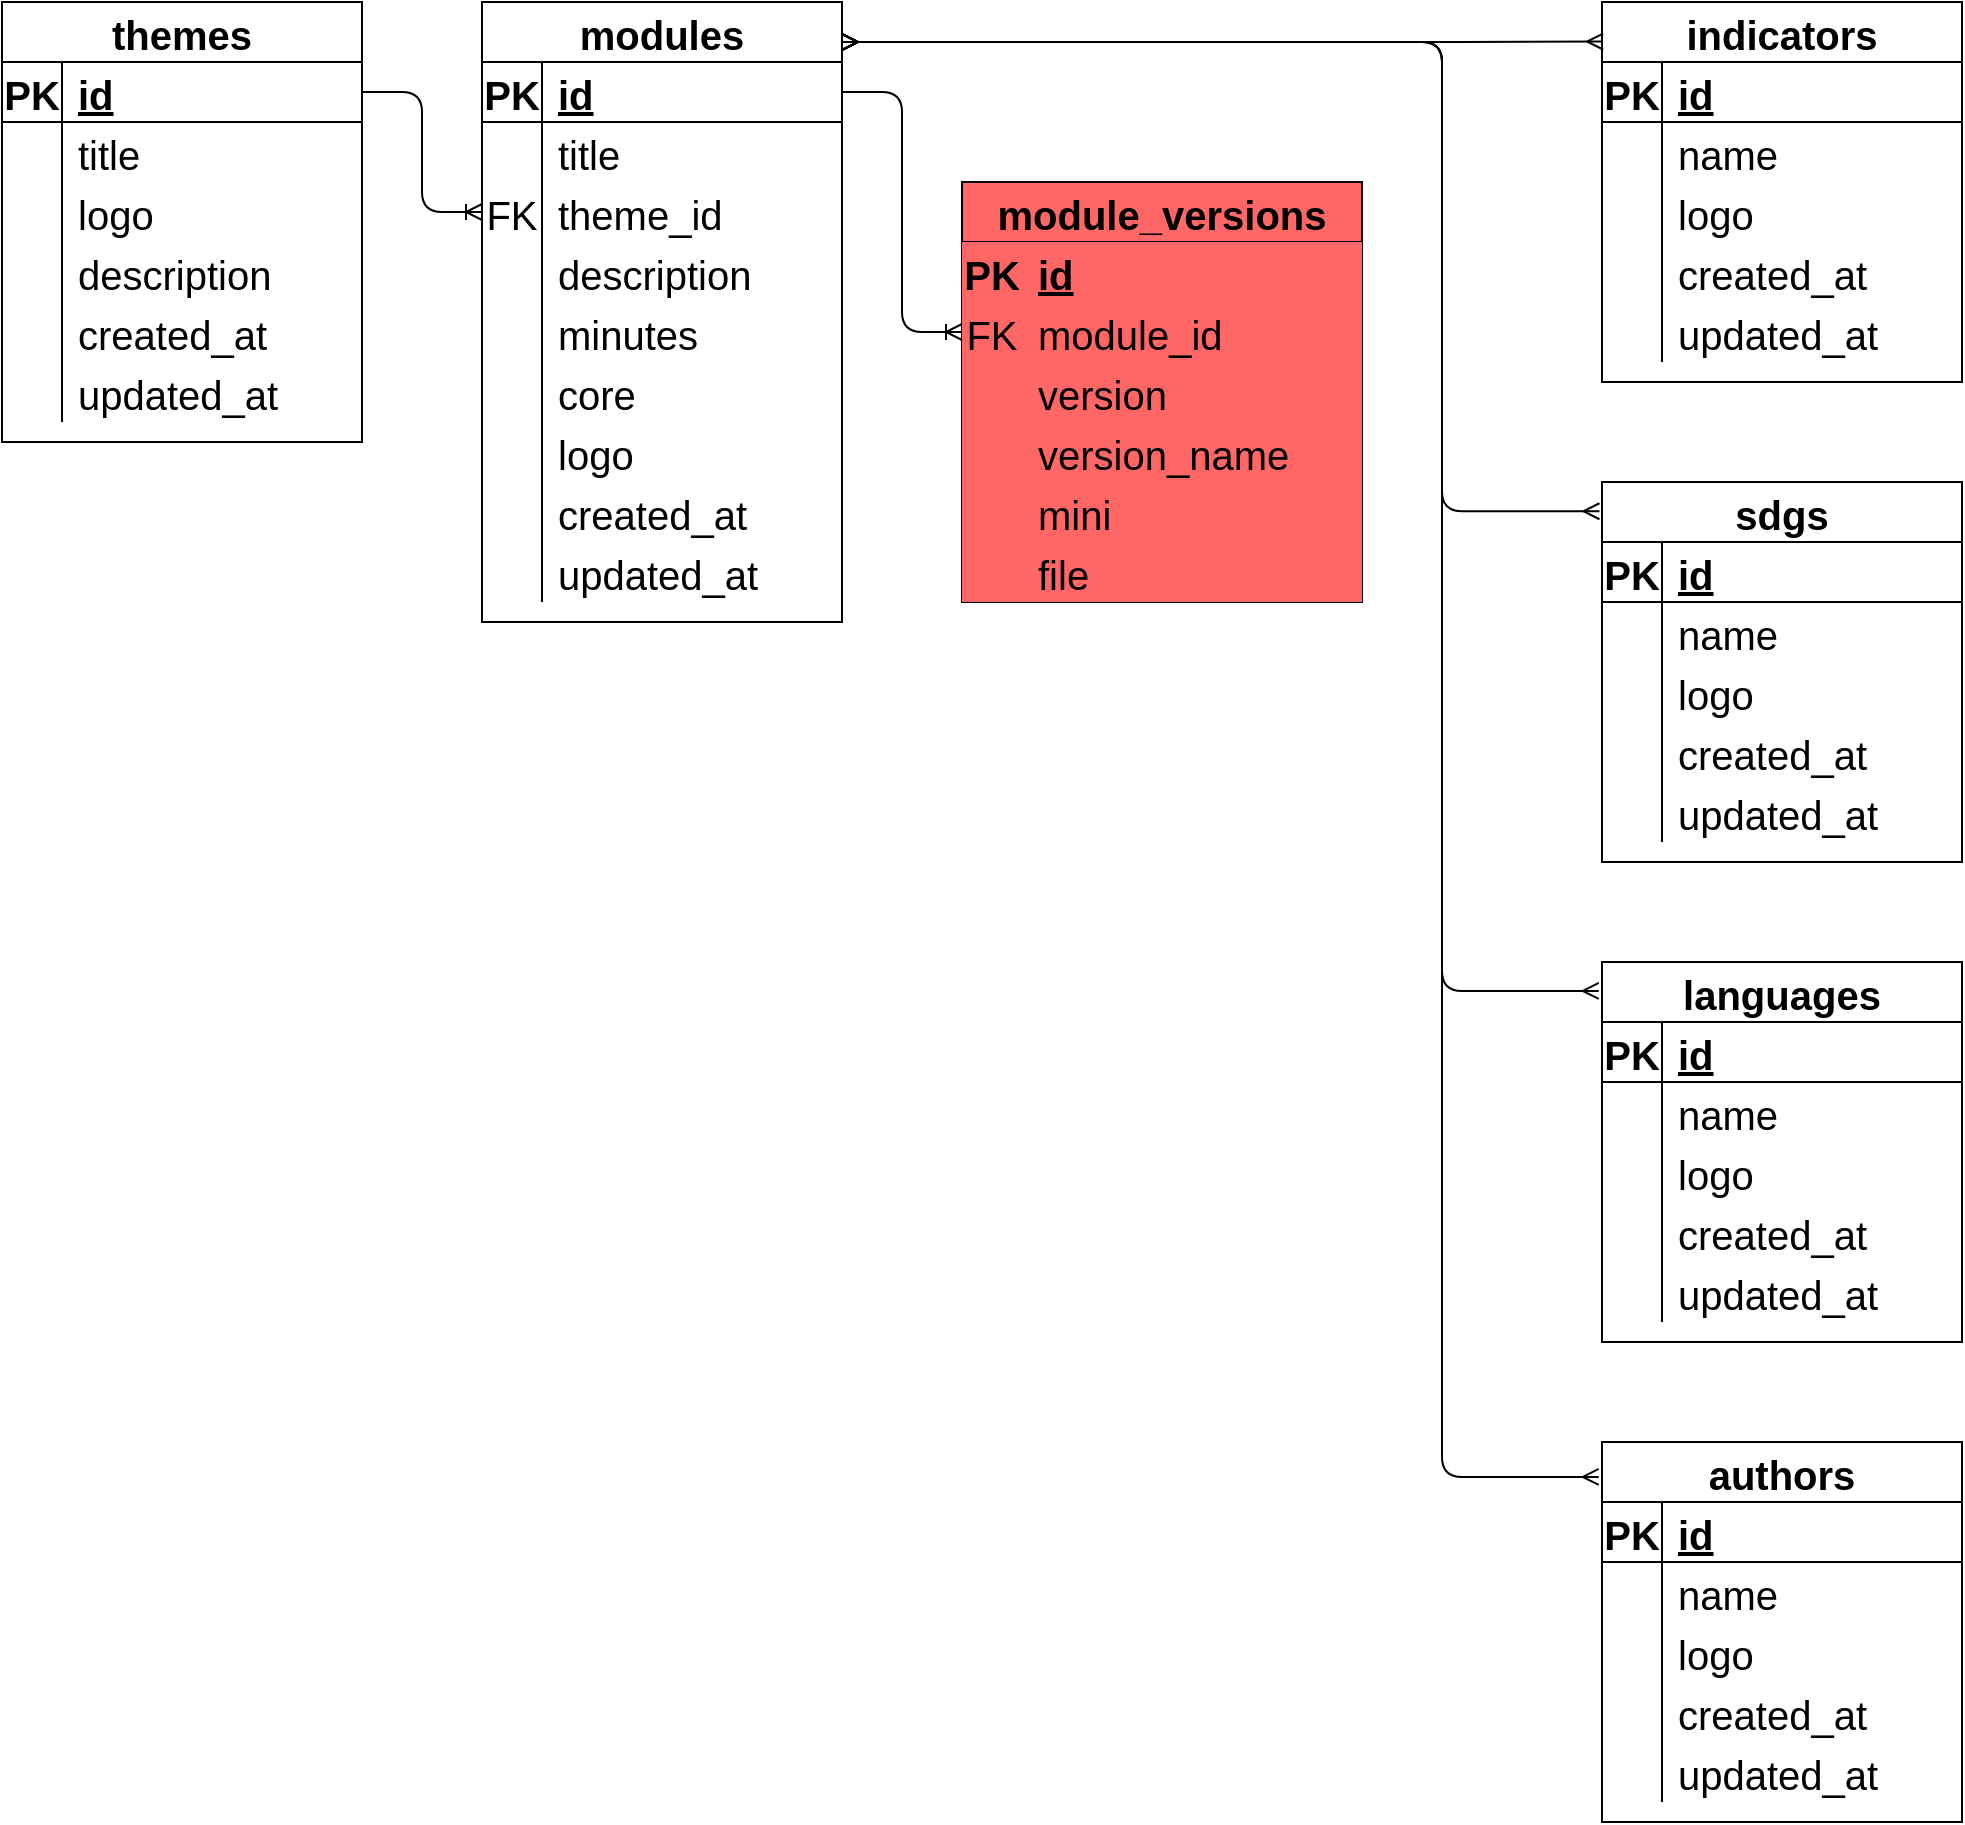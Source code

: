 <mxfile version="14.9.6" type="device"><diagram id="R2lEEEUBdFMjLlhIrx00" name="Page-1"><mxGraphModel dx="1278" dy="948" grid="1" gridSize="10" guides="1" tooltips="1" connect="1" arrows="1" fold="1" page="1" pageScale="1" pageWidth="850" pageHeight="1100" math="0" shadow="0" extFonts="Permanent Marker^https://fonts.googleapis.com/css?family=Permanent+Marker"><root><mxCell id="0"/><mxCell id="1" parent="0"/><mxCell id="UrVXUvHQiuEAHjM6H5b1-1" value="themes" style="shape=table;startSize=30;container=1;collapsible=1;childLayout=tableLayout;fixedRows=1;rowLines=0;fontStyle=1;align=center;resizeLast=1;fontSize=20;" parent="1" vertex="1"><mxGeometry x="40" y="120" width="180" height="220" as="geometry"/></mxCell><mxCell id="UrVXUvHQiuEAHjM6H5b1-2" value="" style="shape=partialRectangle;collapsible=0;dropTarget=0;pointerEvents=0;fillColor=none;top=0;left=0;bottom=1;right=0;points=[[0,0.5],[1,0.5]];portConstraint=eastwest;fontSize=20;" parent="UrVXUvHQiuEAHjM6H5b1-1" vertex="1"><mxGeometry y="30" width="180" height="30" as="geometry"/></mxCell><mxCell id="UrVXUvHQiuEAHjM6H5b1-3" value="PK" style="shape=partialRectangle;connectable=0;fillColor=none;top=0;left=0;bottom=0;right=0;fontStyle=1;overflow=hidden;fontSize=20;" parent="UrVXUvHQiuEAHjM6H5b1-2" vertex="1"><mxGeometry width="30" height="30" as="geometry"/></mxCell><mxCell id="UrVXUvHQiuEAHjM6H5b1-4" value="id" style="shape=partialRectangle;connectable=0;fillColor=none;top=0;left=0;bottom=0;right=0;align=left;spacingLeft=6;fontStyle=5;overflow=hidden;fontSize=20;" parent="UrVXUvHQiuEAHjM6H5b1-2" vertex="1"><mxGeometry x="30" width="150" height="30" as="geometry"/></mxCell><mxCell id="UrVXUvHQiuEAHjM6H5b1-5" value="" style="shape=partialRectangle;collapsible=0;dropTarget=0;pointerEvents=0;fillColor=none;top=0;left=0;bottom=0;right=0;points=[[0,0.5],[1,0.5]];portConstraint=eastwest;fontSize=20;" parent="UrVXUvHQiuEAHjM6H5b1-1" vertex="1"><mxGeometry y="60" width="180" height="30" as="geometry"/></mxCell><mxCell id="UrVXUvHQiuEAHjM6H5b1-6" value="" style="shape=partialRectangle;connectable=0;fillColor=none;top=0;left=0;bottom=0;right=0;editable=1;overflow=hidden;fontSize=20;" parent="UrVXUvHQiuEAHjM6H5b1-5" vertex="1"><mxGeometry width="30" height="30" as="geometry"/></mxCell><mxCell id="UrVXUvHQiuEAHjM6H5b1-7" value="title" style="shape=partialRectangle;connectable=0;fillColor=none;top=0;left=0;bottom=0;right=0;align=left;spacingLeft=6;overflow=hidden;fontSize=20;" parent="UrVXUvHQiuEAHjM6H5b1-5" vertex="1"><mxGeometry x="30" width="150" height="30" as="geometry"/></mxCell><mxCell id="UrVXUvHQiuEAHjM6H5b1-8" value="" style="shape=partialRectangle;collapsible=0;dropTarget=0;pointerEvents=0;fillColor=none;top=0;left=0;bottom=0;right=0;points=[[0,0.5],[1,0.5]];portConstraint=eastwest;fontSize=20;" parent="UrVXUvHQiuEAHjM6H5b1-1" vertex="1"><mxGeometry y="90" width="180" height="30" as="geometry"/></mxCell><mxCell id="UrVXUvHQiuEAHjM6H5b1-9" value="" style="shape=partialRectangle;connectable=0;fillColor=none;top=0;left=0;bottom=0;right=0;editable=1;overflow=hidden;fontSize=20;" parent="UrVXUvHQiuEAHjM6H5b1-8" vertex="1"><mxGeometry width="30" height="30" as="geometry"/></mxCell><mxCell id="UrVXUvHQiuEAHjM6H5b1-10" value="logo" style="shape=partialRectangle;connectable=0;fillColor=none;top=0;left=0;bottom=0;right=0;align=left;spacingLeft=6;overflow=hidden;fontSize=20;" parent="UrVXUvHQiuEAHjM6H5b1-8" vertex="1"><mxGeometry x="30" width="150" height="30" as="geometry"/></mxCell><mxCell id="UrVXUvHQiuEAHjM6H5b1-11" value="" style="shape=partialRectangle;collapsible=0;dropTarget=0;pointerEvents=0;fillColor=none;top=0;left=0;bottom=0;right=0;points=[[0,0.5],[1,0.5]];portConstraint=eastwest;fontSize=20;" parent="UrVXUvHQiuEAHjM6H5b1-1" vertex="1"><mxGeometry y="120" width="180" height="30" as="geometry"/></mxCell><mxCell id="UrVXUvHQiuEAHjM6H5b1-12" value="" style="shape=partialRectangle;connectable=0;fillColor=none;top=0;left=0;bottom=0;right=0;editable=1;overflow=hidden;fontSize=20;" parent="UrVXUvHQiuEAHjM6H5b1-11" vertex="1"><mxGeometry width="30" height="30" as="geometry"/></mxCell><mxCell id="UrVXUvHQiuEAHjM6H5b1-13" value="description" style="shape=partialRectangle;connectable=0;fillColor=none;top=0;left=0;bottom=0;right=0;align=left;spacingLeft=6;overflow=hidden;fontSize=20;" parent="UrVXUvHQiuEAHjM6H5b1-11" vertex="1"><mxGeometry x="30" width="150" height="30" as="geometry"/></mxCell><mxCell id="UrVXUvHQiuEAHjM6H5b1-17" value="" style="shape=partialRectangle;collapsible=0;dropTarget=0;pointerEvents=0;fillColor=none;top=0;left=0;bottom=0;right=0;points=[[0,0.5],[1,0.5]];portConstraint=eastwest;fontSize=20;" parent="UrVXUvHQiuEAHjM6H5b1-1" vertex="1"><mxGeometry y="150" width="180" height="30" as="geometry"/></mxCell><mxCell id="UrVXUvHQiuEAHjM6H5b1-18" value="" style="shape=partialRectangle;connectable=0;fillColor=none;top=0;left=0;bottom=0;right=0;editable=1;overflow=hidden;fontSize=20;" parent="UrVXUvHQiuEAHjM6H5b1-17" vertex="1"><mxGeometry width="30" height="30" as="geometry"/></mxCell><mxCell id="UrVXUvHQiuEAHjM6H5b1-19" value="created_at" style="shape=partialRectangle;connectable=0;fillColor=none;top=0;left=0;bottom=0;right=0;align=left;spacingLeft=6;overflow=hidden;fontSize=20;" parent="UrVXUvHQiuEAHjM6H5b1-17" vertex="1"><mxGeometry x="30" width="150" height="30" as="geometry"/></mxCell><mxCell id="UrVXUvHQiuEAHjM6H5b1-20" value="" style="shape=partialRectangle;collapsible=0;dropTarget=0;pointerEvents=0;fillColor=none;top=0;left=0;bottom=0;right=0;points=[[0,0.5],[1,0.5]];portConstraint=eastwest;fontSize=20;" parent="UrVXUvHQiuEAHjM6H5b1-1" vertex="1"><mxGeometry y="180" width="180" height="30" as="geometry"/></mxCell><mxCell id="UrVXUvHQiuEAHjM6H5b1-21" value="" style="shape=partialRectangle;connectable=0;fillColor=none;top=0;left=0;bottom=0;right=0;editable=1;overflow=hidden;fontSize=20;" parent="UrVXUvHQiuEAHjM6H5b1-20" vertex="1"><mxGeometry width="30" height="30" as="geometry"/></mxCell><mxCell id="UrVXUvHQiuEAHjM6H5b1-22" value="updated_at" style="shape=partialRectangle;connectable=0;fillColor=none;top=0;left=0;bottom=0;right=0;align=left;spacingLeft=6;overflow=hidden;fontSize=20;" parent="UrVXUvHQiuEAHjM6H5b1-20" vertex="1"><mxGeometry x="30" width="150" height="30" as="geometry"/></mxCell><mxCell id="UrVXUvHQiuEAHjM6H5b1-24" value="modules" style="shape=table;startSize=30;container=1;collapsible=1;childLayout=tableLayout;fixedRows=1;rowLines=0;fontStyle=1;align=center;resizeLast=1;fontSize=20;" parent="1" vertex="1"><mxGeometry x="280" y="120" width="180" height="310" as="geometry"/></mxCell><mxCell id="UrVXUvHQiuEAHjM6H5b1-25" value="" style="shape=partialRectangle;collapsible=0;dropTarget=0;pointerEvents=0;fillColor=none;top=0;left=0;bottom=1;right=0;points=[[0,0.5],[1,0.5]];portConstraint=eastwest;fontSize=20;" parent="UrVXUvHQiuEAHjM6H5b1-24" vertex="1"><mxGeometry y="30" width="180" height="30" as="geometry"/></mxCell><mxCell id="UrVXUvHQiuEAHjM6H5b1-26" value="PK" style="shape=partialRectangle;connectable=0;fillColor=none;top=0;left=0;bottom=0;right=0;fontStyle=1;overflow=hidden;fontSize=20;" parent="UrVXUvHQiuEAHjM6H5b1-25" vertex="1"><mxGeometry width="30" height="30" as="geometry"/></mxCell><mxCell id="UrVXUvHQiuEAHjM6H5b1-27" value="id" style="shape=partialRectangle;connectable=0;fillColor=none;top=0;left=0;bottom=0;right=0;align=left;spacingLeft=6;fontStyle=5;overflow=hidden;fontSize=20;" parent="UrVXUvHQiuEAHjM6H5b1-25" vertex="1"><mxGeometry x="30" width="150" height="30" as="geometry"/></mxCell><mxCell id="UrVXUvHQiuEAHjM6H5b1-28" value="" style="shape=partialRectangle;collapsible=0;dropTarget=0;pointerEvents=0;fillColor=none;top=0;left=0;bottom=0;right=0;points=[[0,0.5],[1,0.5]];portConstraint=eastwest;fontSize=20;" parent="UrVXUvHQiuEAHjM6H5b1-24" vertex="1"><mxGeometry y="60" width="180" height="30" as="geometry"/></mxCell><mxCell id="UrVXUvHQiuEAHjM6H5b1-29" value="" style="shape=partialRectangle;connectable=0;fillColor=none;top=0;left=0;bottom=0;right=0;editable=1;overflow=hidden;fontSize=20;" parent="UrVXUvHQiuEAHjM6H5b1-28" vertex="1"><mxGeometry width="30" height="30" as="geometry"/></mxCell><mxCell id="UrVXUvHQiuEAHjM6H5b1-30" value="title" style="shape=partialRectangle;connectable=0;fillColor=none;top=0;left=0;bottom=0;right=0;align=left;spacingLeft=6;overflow=hidden;fontSize=20;" parent="UrVXUvHQiuEAHjM6H5b1-28" vertex="1"><mxGeometry x="30" width="150" height="30" as="geometry"/></mxCell><mxCell id="UrVXUvHQiuEAHjM6H5b1-34" value="" style="shape=partialRectangle;collapsible=0;dropTarget=0;pointerEvents=0;fillColor=none;top=0;left=0;bottom=0;right=0;points=[[0,0.5],[1,0.5]];portConstraint=eastwest;fontSize=20;" parent="UrVXUvHQiuEAHjM6H5b1-24" vertex="1"><mxGeometry y="90" width="180" height="30" as="geometry"/></mxCell><mxCell id="UrVXUvHQiuEAHjM6H5b1-35" value="FK" style="shape=partialRectangle;connectable=0;fillColor=none;top=0;left=0;bottom=0;right=0;editable=1;overflow=hidden;fontSize=20;" parent="UrVXUvHQiuEAHjM6H5b1-34" vertex="1"><mxGeometry width="30" height="30" as="geometry"/></mxCell><mxCell id="UrVXUvHQiuEAHjM6H5b1-36" value="theme_id" style="shape=partialRectangle;connectable=0;fillColor=none;top=0;left=0;bottom=0;right=0;align=left;spacingLeft=6;overflow=hidden;fontSize=20;" parent="UrVXUvHQiuEAHjM6H5b1-34" vertex="1"><mxGeometry x="30" width="150" height="30" as="geometry"/></mxCell><mxCell id="UrVXUvHQiuEAHjM6H5b1-37" value="" style="shape=partialRectangle;collapsible=0;dropTarget=0;pointerEvents=0;fillColor=none;top=0;left=0;bottom=0;right=0;points=[[0,0.5],[1,0.5]];portConstraint=eastwest;fontSize=20;" parent="UrVXUvHQiuEAHjM6H5b1-24" vertex="1"><mxGeometry y="120" width="180" height="30" as="geometry"/></mxCell><mxCell id="UrVXUvHQiuEAHjM6H5b1-38" value="" style="shape=partialRectangle;connectable=0;fillColor=none;top=0;left=0;bottom=0;right=0;editable=1;overflow=hidden;fontSize=20;" parent="UrVXUvHQiuEAHjM6H5b1-37" vertex="1"><mxGeometry width="30" height="30" as="geometry"/></mxCell><mxCell id="UrVXUvHQiuEAHjM6H5b1-39" value="description" style="shape=partialRectangle;connectable=0;fillColor=none;top=0;left=0;bottom=0;right=0;align=left;spacingLeft=6;overflow=hidden;fontSize=20;" parent="UrVXUvHQiuEAHjM6H5b1-37" vertex="1"><mxGeometry x="30" width="150" height="30" as="geometry"/></mxCell><mxCell id="UrVXUvHQiuEAHjM6H5b1-40" value="" style="shape=partialRectangle;collapsible=0;dropTarget=0;pointerEvents=0;fillColor=none;top=0;left=0;bottom=0;right=0;points=[[0,0.5],[1,0.5]];portConstraint=eastwest;fontSize=20;" parent="UrVXUvHQiuEAHjM6H5b1-24" vertex="1"><mxGeometry y="150" width="180" height="30" as="geometry"/></mxCell><mxCell id="UrVXUvHQiuEAHjM6H5b1-41" value="" style="shape=partialRectangle;connectable=0;fillColor=none;top=0;left=0;bottom=0;right=0;editable=1;overflow=hidden;fontSize=20;" parent="UrVXUvHQiuEAHjM6H5b1-40" vertex="1"><mxGeometry width="30" height="30" as="geometry"/></mxCell><mxCell id="UrVXUvHQiuEAHjM6H5b1-42" value="minutes" style="shape=partialRectangle;connectable=0;fillColor=none;top=0;left=0;bottom=0;right=0;align=left;spacingLeft=6;overflow=hidden;fontSize=20;" parent="UrVXUvHQiuEAHjM6H5b1-40" vertex="1"><mxGeometry x="30" width="150" height="30" as="geometry"/></mxCell><mxCell id="UrVXUvHQiuEAHjM6H5b1-43" value="" style="shape=partialRectangle;collapsible=0;dropTarget=0;pointerEvents=0;fillColor=none;top=0;left=0;bottom=0;right=0;points=[[0,0.5],[1,0.5]];portConstraint=eastwest;fontSize=20;" parent="UrVXUvHQiuEAHjM6H5b1-24" vertex="1"><mxGeometry y="180" width="180" height="30" as="geometry"/></mxCell><mxCell id="UrVXUvHQiuEAHjM6H5b1-44" value="" style="shape=partialRectangle;connectable=0;fillColor=none;top=0;left=0;bottom=0;right=0;editable=1;overflow=hidden;fontSize=20;" parent="UrVXUvHQiuEAHjM6H5b1-43" vertex="1"><mxGeometry width="30" height="30" as="geometry"/></mxCell><mxCell id="UrVXUvHQiuEAHjM6H5b1-45" value="core" style="shape=partialRectangle;connectable=0;fillColor=none;top=0;left=0;bottom=0;right=0;align=left;spacingLeft=6;overflow=hidden;fontSize=20;" parent="UrVXUvHQiuEAHjM6H5b1-43" vertex="1"><mxGeometry x="30" width="150" height="30" as="geometry"/></mxCell><mxCell id="UrVXUvHQiuEAHjM6H5b1-46" value="" style="shape=partialRectangle;collapsible=0;dropTarget=0;pointerEvents=0;fillColor=none;top=0;left=0;bottom=0;right=0;points=[[0,0.5],[1,0.5]];portConstraint=eastwest;fontSize=20;" parent="UrVXUvHQiuEAHjM6H5b1-24" vertex="1"><mxGeometry y="210" width="180" height="30" as="geometry"/></mxCell><mxCell id="UrVXUvHQiuEAHjM6H5b1-47" value="" style="shape=partialRectangle;connectable=0;fillColor=none;top=0;left=0;bottom=0;right=0;editable=1;overflow=hidden;fontSize=20;" parent="UrVXUvHQiuEAHjM6H5b1-46" vertex="1"><mxGeometry width="30" height="30" as="geometry"/></mxCell><mxCell id="UrVXUvHQiuEAHjM6H5b1-48" value="logo" style="shape=partialRectangle;connectable=0;fillColor=none;top=0;left=0;bottom=0;right=0;align=left;spacingLeft=6;overflow=hidden;fontSize=20;" parent="UrVXUvHQiuEAHjM6H5b1-46" vertex="1"><mxGeometry x="30" width="150" height="30" as="geometry"/></mxCell><mxCell id="UrVXUvHQiuEAHjM6H5b1-49" value="" style="shape=partialRectangle;collapsible=0;dropTarget=0;pointerEvents=0;fillColor=none;top=0;left=0;bottom=0;right=0;points=[[0,0.5],[1,0.5]];portConstraint=eastwest;fontSize=20;" parent="UrVXUvHQiuEAHjM6H5b1-24" vertex="1"><mxGeometry y="240" width="180" height="30" as="geometry"/></mxCell><mxCell id="UrVXUvHQiuEAHjM6H5b1-50" value="" style="shape=partialRectangle;connectable=0;fillColor=none;top=0;left=0;bottom=0;right=0;editable=1;overflow=hidden;fontSize=20;" parent="UrVXUvHQiuEAHjM6H5b1-49" vertex="1"><mxGeometry width="30" height="30" as="geometry"/></mxCell><mxCell id="UrVXUvHQiuEAHjM6H5b1-51" value="created_at" style="shape=partialRectangle;connectable=0;fillColor=none;top=0;left=0;bottom=0;right=0;align=left;spacingLeft=6;overflow=hidden;fontSize=20;" parent="UrVXUvHQiuEAHjM6H5b1-49" vertex="1"><mxGeometry x="30" width="150" height="30" as="geometry"/></mxCell><mxCell id="UrVXUvHQiuEAHjM6H5b1-52" value="" style="shape=partialRectangle;collapsible=0;dropTarget=0;pointerEvents=0;fillColor=none;top=0;left=0;bottom=0;right=0;points=[[0,0.5],[1,0.5]];portConstraint=eastwest;fontSize=20;" parent="UrVXUvHQiuEAHjM6H5b1-24" vertex="1"><mxGeometry y="270" width="180" height="30" as="geometry"/></mxCell><mxCell id="UrVXUvHQiuEAHjM6H5b1-53" value="" style="shape=partialRectangle;connectable=0;fillColor=none;top=0;left=0;bottom=0;right=0;editable=1;overflow=hidden;fontSize=20;" parent="UrVXUvHQiuEAHjM6H5b1-52" vertex="1"><mxGeometry width="30" height="30" as="geometry"/></mxCell><mxCell id="UrVXUvHQiuEAHjM6H5b1-54" value="updated_at" style="shape=partialRectangle;connectable=0;fillColor=none;top=0;left=0;bottom=0;right=0;align=left;spacingLeft=6;overflow=hidden;fontSize=20;" parent="UrVXUvHQiuEAHjM6H5b1-52" vertex="1"><mxGeometry x="30" width="150" height="30" as="geometry"/></mxCell><mxCell id="UrVXUvHQiuEAHjM6H5b1-55" value="" style="edgeStyle=elbowEdgeStyle;fontSize=20;html=1;endArrow=ERoneToMany;exitX=1;exitY=0.5;exitDx=0;exitDy=0;entryX=0;entryY=0.5;entryDx=0;entryDy=0;" parent="1" source="UrVXUvHQiuEAHjM6H5b1-2" target="UrVXUvHQiuEAHjM6H5b1-34" edge="1"><mxGeometry width="100" height="100" relative="1" as="geometry"><mxPoint x="370" y="280" as="sourcePoint"/><mxPoint x="470" y="180" as="targetPoint"/></mxGeometry></mxCell><mxCell id="UrVXUvHQiuEAHjM6H5b1-56" value="module_versions" style="shape=table;startSize=30;container=1;collapsible=1;childLayout=tableLayout;fixedRows=1;rowLines=0;fontStyle=1;align=center;resizeLast=1;fontSize=20;fillColor=#FF6666;" parent="1" vertex="1"><mxGeometry x="520" y="210" width="200" height="210" as="geometry"/></mxCell><mxCell id="UrVXUvHQiuEAHjM6H5b1-57" value="" style="shape=partialRectangle;collapsible=0;dropTarget=0;pointerEvents=0;top=0;left=0;bottom=1;right=0;points=[[0,0.5],[1,0.5]];portConstraint=eastwest;fontSize=20;fillColor=#FF6666;" parent="UrVXUvHQiuEAHjM6H5b1-56" vertex="1"><mxGeometry y="30" width="200" height="30" as="geometry"/></mxCell><mxCell id="UrVXUvHQiuEAHjM6H5b1-58" value="PK" style="shape=partialRectangle;connectable=0;top=0;left=0;bottom=0;right=0;fontStyle=1;overflow=hidden;fontSize=20;fillColor=#FF6666;" parent="UrVXUvHQiuEAHjM6H5b1-57" vertex="1"><mxGeometry width="30" height="30" as="geometry"/></mxCell><mxCell id="UrVXUvHQiuEAHjM6H5b1-59" value="id" style="shape=partialRectangle;connectable=0;top=0;left=0;bottom=0;right=0;align=left;spacingLeft=6;fontStyle=5;overflow=hidden;fontSize=20;fillColor=#FF6666;" parent="UrVXUvHQiuEAHjM6H5b1-57" vertex="1"><mxGeometry x="30" width="170" height="30" as="geometry"/></mxCell><mxCell id="UrVXUvHQiuEAHjM6H5b1-60" value="" style="shape=partialRectangle;collapsible=0;dropTarget=0;pointerEvents=0;top=0;left=0;bottom=0;right=0;points=[[0,0.5],[1,0.5]];portConstraint=eastwest;fontSize=20;fillColor=#FF6666;" parent="UrVXUvHQiuEAHjM6H5b1-56" vertex="1"><mxGeometry y="60" width="200" height="30" as="geometry"/></mxCell><mxCell id="UrVXUvHQiuEAHjM6H5b1-61" value="FK" style="shape=partialRectangle;connectable=0;top=0;left=0;bottom=0;right=0;editable=1;overflow=hidden;fontSize=20;fillColor=#FF6666;" parent="UrVXUvHQiuEAHjM6H5b1-60" vertex="1"><mxGeometry width="30" height="30" as="geometry"/></mxCell><mxCell id="UrVXUvHQiuEAHjM6H5b1-62" value="module_id" style="shape=partialRectangle;connectable=0;top=0;left=0;bottom=0;right=0;align=left;spacingLeft=6;overflow=hidden;fontSize=20;fillColor=#FF6666;" parent="UrVXUvHQiuEAHjM6H5b1-60" vertex="1"><mxGeometry x="30" width="170" height="30" as="geometry"/></mxCell><mxCell id="UrVXUvHQiuEAHjM6H5b1-63" value="" style="shape=partialRectangle;collapsible=0;dropTarget=0;pointerEvents=0;top=0;left=0;bottom=0;right=0;points=[[0,0.5],[1,0.5]];portConstraint=eastwest;fontSize=20;fillColor=#FF6666;" parent="UrVXUvHQiuEAHjM6H5b1-56" vertex="1"><mxGeometry y="90" width="200" height="30" as="geometry"/></mxCell><mxCell id="UrVXUvHQiuEAHjM6H5b1-64" value="" style="shape=partialRectangle;connectable=0;top=0;left=0;bottom=0;right=0;editable=1;overflow=hidden;fontSize=20;fillColor=#FF6666;" parent="UrVXUvHQiuEAHjM6H5b1-63" vertex="1"><mxGeometry width="30" height="30" as="geometry"/></mxCell><mxCell id="UrVXUvHQiuEAHjM6H5b1-65" value="version" style="shape=partialRectangle;connectable=0;top=0;left=0;bottom=0;right=0;align=left;spacingLeft=6;overflow=hidden;fontSize=20;fillColor=#FF6666;" parent="UrVXUvHQiuEAHjM6H5b1-63" vertex="1"><mxGeometry x="30" width="170" height="30" as="geometry"/></mxCell><mxCell id="UrVXUvHQiuEAHjM6H5b1-66" value="" style="shape=partialRectangle;collapsible=0;dropTarget=0;pointerEvents=0;top=0;left=0;bottom=0;right=0;points=[[0,0.5],[1,0.5]];portConstraint=eastwest;fontSize=20;fillColor=#FF6666;" parent="UrVXUvHQiuEAHjM6H5b1-56" vertex="1"><mxGeometry y="120" width="200" height="30" as="geometry"/></mxCell><mxCell id="UrVXUvHQiuEAHjM6H5b1-67" value="" style="shape=partialRectangle;connectable=0;top=0;left=0;bottom=0;right=0;editable=1;overflow=hidden;fontSize=20;fillColor=#FF6666;" parent="UrVXUvHQiuEAHjM6H5b1-66" vertex="1"><mxGeometry width="30" height="30" as="geometry"/></mxCell><mxCell id="UrVXUvHQiuEAHjM6H5b1-68" value="version_name" style="shape=partialRectangle;connectable=0;top=0;left=0;bottom=0;right=0;align=left;spacingLeft=6;overflow=hidden;fontSize=20;fillColor=#FF6666;" parent="UrVXUvHQiuEAHjM6H5b1-66" vertex="1"><mxGeometry x="30" width="170" height="30" as="geometry"/></mxCell><mxCell id="UrVXUvHQiuEAHjM6H5b1-69" value="" style="shape=partialRectangle;collapsible=0;dropTarget=0;pointerEvents=0;top=0;left=0;bottom=0;right=0;points=[[0,0.5],[1,0.5]];portConstraint=eastwest;fontSize=20;fillColor=#FF6666;" parent="UrVXUvHQiuEAHjM6H5b1-56" vertex="1"><mxGeometry y="150" width="200" height="30" as="geometry"/></mxCell><mxCell id="UrVXUvHQiuEAHjM6H5b1-70" value="" style="shape=partialRectangle;connectable=0;top=0;left=0;bottom=0;right=0;editable=1;overflow=hidden;fontSize=20;fillColor=#FF6666;" parent="UrVXUvHQiuEAHjM6H5b1-69" vertex="1"><mxGeometry width="30" height="30" as="geometry"/></mxCell><mxCell id="UrVXUvHQiuEAHjM6H5b1-71" value="mini" style="shape=partialRectangle;connectable=0;top=0;left=0;bottom=0;right=0;align=left;spacingLeft=6;overflow=hidden;fontSize=20;fillColor=#FF6666;" parent="UrVXUvHQiuEAHjM6H5b1-69" vertex="1"><mxGeometry x="30" width="170" height="30" as="geometry"/></mxCell><mxCell id="UrVXUvHQiuEAHjM6H5b1-72" value="" style="shape=partialRectangle;collapsible=0;dropTarget=0;pointerEvents=0;top=0;left=0;bottom=0;right=0;points=[[0,0.5],[1,0.5]];portConstraint=eastwest;fontSize=20;fillColor=#FF6666;" parent="UrVXUvHQiuEAHjM6H5b1-56" vertex="1"><mxGeometry y="180" width="200" height="30" as="geometry"/></mxCell><mxCell id="UrVXUvHQiuEAHjM6H5b1-73" value="" style="shape=partialRectangle;connectable=0;top=0;left=0;bottom=0;right=0;editable=1;overflow=hidden;fontSize=20;fillColor=#FF6666;" parent="UrVXUvHQiuEAHjM6H5b1-72" vertex="1"><mxGeometry width="30" height="30" as="geometry"/></mxCell><mxCell id="UrVXUvHQiuEAHjM6H5b1-74" value="file" style="shape=partialRectangle;connectable=0;top=0;left=0;bottom=0;right=0;align=left;spacingLeft=6;overflow=hidden;fontSize=20;fillColor=#FF6666;" parent="UrVXUvHQiuEAHjM6H5b1-72" vertex="1"><mxGeometry x="30" width="170" height="30" as="geometry"/></mxCell><mxCell id="UrVXUvHQiuEAHjM6H5b1-84" value="" style="edgeStyle=elbowEdgeStyle;fontSize=20;html=1;endArrow=ERoneToMany;exitX=1;exitY=0.5;exitDx=0;exitDy=0;entryX=0;entryY=0.5;entryDx=0;entryDy=0;" parent="1" source="UrVXUvHQiuEAHjM6H5b1-25" target="UrVXUvHQiuEAHjM6H5b1-60" edge="1"><mxGeometry width="100" height="100" relative="1" as="geometry"><mxPoint x="480" y="280" as="sourcePoint"/><mxPoint x="580" y="180" as="targetPoint"/></mxGeometry></mxCell><mxCell id="UrVXUvHQiuEAHjM6H5b1-85" value="indicators" style="shape=table;startSize=30;container=1;collapsible=1;childLayout=tableLayout;fixedRows=1;rowLines=0;fontStyle=1;align=center;resizeLast=1;fontSize=20;" parent="1" vertex="1"><mxGeometry x="840" y="120" width="180" height="190" as="geometry"/></mxCell><mxCell id="UrVXUvHQiuEAHjM6H5b1-86" value="" style="shape=partialRectangle;collapsible=0;dropTarget=0;pointerEvents=0;fillColor=none;top=0;left=0;bottom=1;right=0;points=[[0,0.5],[1,0.5]];portConstraint=eastwest;fontSize=20;" parent="UrVXUvHQiuEAHjM6H5b1-85" vertex="1"><mxGeometry y="30" width="180" height="30" as="geometry"/></mxCell><mxCell id="UrVXUvHQiuEAHjM6H5b1-87" value="PK" style="shape=partialRectangle;connectable=0;fillColor=none;top=0;left=0;bottom=0;right=0;fontStyle=1;overflow=hidden;fontSize=20;" parent="UrVXUvHQiuEAHjM6H5b1-86" vertex="1"><mxGeometry width="30" height="30" as="geometry"/></mxCell><mxCell id="UrVXUvHQiuEAHjM6H5b1-88" value="id" style="shape=partialRectangle;connectable=0;fillColor=none;top=0;left=0;bottom=0;right=0;align=left;spacingLeft=6;fontStyle=5;overflow=hidden;fontSize=20;" parent="UrVXUvHQiuEAHjM6H5b1-86" vertex="1"><mxGeometry x="30" width="150" height="30" as="geometry"/></mxCell><mxCell id="UrVXUvHQiuEAHjM6H5b1-89" value="" style="shape=partialRectangle;collapsible=0;dropTarget=0;pointerEvents=0;fillColor=none;top=0;left=0;bottom=0;right=0;points=[[0,0.5],[1,0.5]];portConstraint=eastwest;fontSize=20;" parent="UrVXUvHQiuEAHjM6H5b1-85" vertex="1"><mxGeometry y="60" width="180" height="30" as="geometry"/></mxCell><mxCell id="UrVXUvHQiuEAHjM6H5b1-90" value="" style="shape=partialRectangle;connectable=0;fillColor=none;top=0;left=0;bottom=0;right=0;editable=1;overflow=hidden;fontSize=20;" parent="UrVXUvHQiuEAHjM6H5b1-89" vertex="1"><mxGeometry width="30" height="30" as="geometry"/></mxCell><mxCell id="UrVXUvHQiuEAHjM6H5b1-91" value="name" style="shape=partialRectangle;connectable=0;fillColor=none;top=0;left=0;bottom=0;right=0;align=left;spacingLeft=6;overflow=hidden;fontSize=20;" parent="UrVXUvHQiuEAHjM6H5b1-89" vertex="1"><mxGeometry x="30" width="150" height="30" as="geometry"/></mxCell><mxCell id="UrVXUvHQiuEAHjM6H5b1-92" value="" style="shape=partialRectangle;collapsible=0;dropTarget=0;pointerEvents=0;fillColor=none;top=0;left=0;bottom=0;right=0;points=[[0,0.5],[1,0.5]];portConstraint=eastwest;fontSize=20;" parent="UrVXUvHQiuEAHjM6H5b1-85" vertex="1"><mxGeometry y="90" width="180" height="30" as="geometry"/></mxCell><mxCell id="UrVXUvHQiuEAHjM6H5b1-93" value="" style="shape=partialRectangle;connectable=0;fillColor=none;top=0;left=0;bottom=0;right=0;editable=1;overflow=hidden;fontSize=20;" parent="UrVXUvHQiuEAHjM6H5b1-92" vertex="1"><mxGeometry width="30" height="30" as="geometry"/></mxCell><mxCell id="UrVXUvHQiuEAHjM6H5b1-94" value="logo" style="shape=partialRectangle;connectable=0;fillColor=none;top=0;left=0;bottom=0;right=0;align=left;spacingLeft=6;overflow=hidden;fontSize=20;" parent="UrVXUvHQiuEAHjM6H5b1-92" vertex="1"><mxGeometry x="30" width="150" height="30" as="geometry"/></mxCell><mxCell id="UrVXUvHQiuEAHjM6H5b1-95" value="" style="shape=partialRectangle;collapsible=0;dropTarget=0;pointerEvents=0;fillColor=none;top=0;left=0;bottom=0;right=0;points=[[0,0.5],[1,0.5]];portConstraint=eastwest;fontSize=20;" parent="UrVXUvHQiuEAHjM6H5b1-85" vertex="1"><mxGeometry y="120" width="180" height="30" as="geometry"/></mxCell><mxCell id="UrVXUvHQiuEAHjM6H5b1-96" value="" style="shape=partialRectangle;connectable=0;fillColor=none;top=0;left=0;bottom=0;right=0;editable=1;overflow=hidden;fontSize=20;" parent="UrVXUvHQiuEAHjM6H5b1-95" vertex="1"><mxGeometry width="30" height="30" as="geometry"/></mxCell><mxCell id="UrVXUvHQiuEAHjM6H5b1-97" value="created_at" style="shape=partialRectangle;connectable=0;fillColor=none;top=0;left=0;bottom=0;right=0;align=left;spacingLeft=6;overflow=hidden;fontSize=20;" parent="UrVXUvHQiuEAHjM6H5b1-95" vertex="1"><mxGeometry x="30" width="150" height="30" as="geometry"/></mxCell><mxCell id="UrVXUvHQiuEAHjM6H5b1-98" value="" style="shape=partialRectangle;collapsible=0;dropTarget=0;pointerEvents=0;fillColor=none;top=0;left=0;bottom=0;right=0;points=[[0,0.5],[1,0.5]];portConstraint=eastwest;fontSize=20;" parent="UrVXUvHQiuEAHjM6H5b1-85" vertex="1"><mxGeometry y="150" width="180" height="30" as="geometry"/></mxCell><mxCell id="UrVXUvHQiuEAHjM6H5b1-99" value="" style="shape=partialRectangle;connectable=0;fillColor=none;top=0;left=0;bottom=0;right=0;editable=1;overflow=hidden;fontSize=20;" parent="UrVXUvHQiuEAHjM6H5b1-98" vertex="1"><mxGeometry width="30" height="30" as="geometry"/></mxCell><mxCell id="UrVXUvHQiuEAHjM6H5b1-100" value="updated_at" style="shape=partialRectangle;connectable=0;fillColor=none;top=0;left=0;bottom=0;right=0;align=left;spacingLeft=6;overflow=hidden;fontSize=20;" parent="UrVXUvHQiuEAHjM6H5b1-98" vertex="1"><mxGeometry x="30" width="150" height="30" as="geometry"/></mxCell><mxCell id="UrVXUvHQiuEAHjM6H5b1-101" value="sdgs" style="shape=table;startSize=30;container=1;collapsible=1;childLayout=tableLayout;fixedRows=1;rowLines=0;fontStyle=1;align=center;resizeLast=1;fontSize=20;" parent="1" vertex="1"><mxGeometry x="840" y="360" width="180" height="190" as="geometry"/></mxCell><mxCell id="UrVXUvHQiuEAHjM6H5b1-102" value="" style="shape=partialRectangle;collapsible=0;dropTarget=0;pointerEvents=0;fillColor=none;top=0;left=0;bottom=1;right=0;points=[[0,0.5],[1,0.5]];portConstraint=eastwest;fontSize=20;" parent="UrVXUvHQiuEAHjM6H5b1-101" vertex="1"><mxGeometry y="30" width="180" height="30" as="geometry"/></mxCell><mxCell id="UrVXUvHQiuEAHjM6H5b1-103" value="PK" style="shape=partialRectangle;connectable=0;fillColor=none;top=0;left=0;bottom=0;right=0;fontStyle=1;overflow=hidden;fontSize=20;" parent="UrVXUvHQiuEAHjM6H5b1-102" vertex="1"><mxGeometry width="30" height="30" as="geometry"/></mxCell><mxCell id="UrVXUvHQiuEAHjM6H5b1-104" value="id" style="shape=partialRectangle;connectable=0;fillColor=none;top=0;left=0;bottom=0;right=0;align=left;spacingLeft=6;fontStyle=5;overflow=hidden;fontSize=20;" parent="UrVXUvHQiuEAHjM6H5b1-102" vertex="1"><mxGeometry x="30" width="150" height="30" as="geometry"/></mxCell><mxCell id="UrVXUvHQiuEAHjM6H5b1-105" value="" style="shape=partialRectangle;collapsible=0;dropTarget=0;pointerEvents=0;fillColor=none;top=0;left=0;bottom=0;right=0;points=[[0,0.5],[1,0.5]];portConstraint=eastwest;fontSize=20;" parent="UrVXUvHQiuEAHjM6H5b1-101" vertex="1"><mxGeometry y="60" width="180" height="30" as="geometry"/></mxCell><mxCell id="UrVXUvHQiuEAHjM6H5b1-106" value="" style="shape=partialRectangle;connectable=0;fillColor=none;top=0;left=0;bottom=0;right=0;editable=1;overflow=hidden;fontSize=20;" parent="UrVXUvHQiuEAHjM6H5b1-105" vertex="1"><mxGeometry width="30" height="30" as="geometry"/></mxCell><mxCell id="UrVXUvHQiuEAHjM6H5b1-107" value="name" style="shape=partialRectangle;connectable=0;fillColor=none;top=0;left=0;bottom=0;right=0;align=left;spacingLeft=6;overflow=hidden;fontSize=20;" parent="UrVXUvHQiuEAHjM6H5b1-105" vertex="1"><mxGeometry x="30" width="150" height="30" as="geometry"/></mxCell><mxCell id="UrVXUvHQiuEAHjM6H5b1-108" value="" style="shape=partialRectangle;collapsible=0;dropTarget=0;pointerEvents=0;fillColor=none;top=0;left=0;bottom=0;right=0;points=[[0,0.5],[1,0.5]];portConstraint=eastwest;fontSize=20;" parent="UrVXUvHQiuEAHjM6H5b1-101" vertex="1"><mxGeometry y="90" width="180" height="30" as="geometry"/></mxCell><mxCell id="UrVXUvHQiuEAHjM6H5b1-109" value="" style="shape=partialRectangle;connectable=0;fillColor=none;top=0;left=0;bottom=0;right=0;editable=1;overflow=hidden;fontSize=20;" parent="UrVXUvHQiuEAHjM6H5b1-108" vertex="1"><mxGeometry width="30" height="30" as="geometry"/></mxCell><mxCell id="UrVXUvHQiuEAHjM6H5b1-110" value="logo" style="shape=partialRectangle;connectable=0;fillColor=none;top=0;left=0;bottom=0;right=0;align=left;spacingLeft=6;overflow=hidden;fontSize=20;" parent="UrVXUvHQiuEAHjM6H5b1-108" vertex="1"><mxGeometry x="30" width="150" height="30" as="geometry"/></mxCell><mxCell id="UrVXUvHQiuEAHjM6H5b1-111" value="" style="shape=partialRectangle;collapsible=0;dropTarget=0;pointerEvents=0;fillColor=none;top=0;left=0;bottom=0;right=0;points=[[0,0.5],[1,0.5]];portConstraint=eastwest;fontSize=20;" parent="UrVXUvHQiuEAHjM6H5b1-101" vertex="1"><mxGeometry y="120" width="180" height="30" as="geometry"/></mxCell><mxCell id="UrVXUvHQiuEAHjM6H5b1-112" value="" style="shape=partialRectangle;connectable=0;fillColor=none;top=0;left=0;bottom=0;right=0;editable=1;overflow=hidden;fontSize=20;" parent="UrVXUvHQiuEAHjM6H5b1-111" vertex="1"><mxGeometry width="30" height="30" as="geometry"/></mxCell><mxCell id="UrVXUvHQiuEAHjM6H5b1-113" value="created_at" style="shape=partialRectangle;connectable=0;fillColor=none;top=0;left=0;bottom=0;right=0;align=left;spacingLeft=6;overflow=hidden;fontSize=20;" parent="UrVXUvHQiuEAHjM6H5b1-111" vertex="1"><mxGeometry x="30" width="150" height="30" as="geometry"/></mxCell><mxCell id="UrVXUvHQiuEAHjM6H5b1-114" value="" style="shape=partialRectangle;collapsible=0;dropTarget=0;pointerEvents=0;fillColor=none;top=0;left=0;bottom=0;right=0;points=[[0,0.5],[1,0.5]];portConstraint=eastwest;fontSize=20;" parent="UrVXUvHQiuEAHjM6H5b1-101" vertex="1"><mxGeometry y="150" width="180" height="30" as="geometry"/></mxCell><mxCell id="UrVXUvHQiuEAHjM6H5b1-115" value="" style="shape=partialRectangle;connectable=0;fillColor=none;top=0;left=0;bottom=0;right=0;editable=1;overflow=hidden;fontSize=20;" parent="UrVXUvHQiuEAHjM6H5b1-114" vertex="1"><mxGeometry width="30" height="30" as="geometry"/></mxCell><mxCell id="UrVXUvHQiuEAHjM6H5b1-116" value="updated_at" style="shape=partialRectangle;connectable=0;fillColor=none;top=0;left=0;bottom=0;right=0;align=left;spacingLeft=6;overflow=hidden;fontSize=20;" parent="UrVXUvHQiuEAHjM6H5b1-114" vertex="1"><mxGeometry x="30" width="150" height="30" as="geometry"/></mxCell><mxCell id="UrVXUvHQiuEAHjM6H5b1-117" value="languages" style="shape=table;startSize=30;container=1;collapsible=1;childLayout=tableLayout;fixedRows=1;rowLines=0;fontStyle=1;align=center;resizeLast=1;fontSize=20;" parent="1" vertex="1"><mxGeometry x="840" y="600" width="180" height="190" as="geometry"/></mxCell><mxCell id="UrVXUvHQiuEAHjM6H5b1-118" value="" style="shape=partialRectangle;collapsible=0;dropTarget=0;pointerEvents=0;fillColor=none;top=0;left=0;bottom=1;right=0;points=[[0,0.5],[1,0.5]];portConstraint=eastwest;fontSize=20;" parent="UrVXUvHQiuEAHjM6H5b1-117" vertex="1"><mxGeometry y="30" width="180" height="30" as="geometry"/></mxCell><mxCell id="UrVXUvHQiuEAHjM6H5b1-119" value="PK" style="shape=partialRectangle;connectable=0;fillColor=none;top=0;left=0;bottom=0;right=0;fontStyle=1;overflow=hidden;fontSize=20;" parent="UrVXUvHQiuEAHjM6H5b1-118" vertex="1"><mxGeometry width="30" height="30" as="geometry"/></mxCell><mxCell id="UrVXUvHQiuEAHjM6H5b1-120" value="id" style="shape=partialRectangle;connectable=0;fillColor=none;top=0;left=0;bottom=0;right=0;align=left;spacingLeft=6;fontStyle=5;overflow=hidden;fontSize=20;" parent="UrVXUvHQiuEAHjM6H5b1-118" vertex="1"><mxGeometry x="30" width="150" height="30" as="geometry"/></mxCell><mxCell id="UrVXUvHQiuEAHjM6H5b1-121" value="" style="shape=partialRectangle;collapsible=0;dropTarget=0;pointerEvents=0;fillColor=none;top=0;left=0;bottom=0;right=0;points=[[0,0.5],[1,0.5]];portConstraint=eastwest;fontSize=20;" parent="UrVXUvHQiuEAHjM6H5b1-117" vertex="1"><mxGeometry y="60" width="180" height="30" as="geometry"/></mxCell><mxCell id="UrVXUvHQiuEAHjM6H5b1-122" value="" style="shape=partialRectangle;connectable=0;fillColor=none;top=0;left=0;bottom=0;right=0;editable=1;overflow=hidden;fontSize=20;" parent="UrVXUvHQiuEAHjM6H5b1-121" vertex="1"><mxGeometry width="30" height="30" as="geometry"/></mxCell><mxCell id="UrVXUvHQiuEAHjM6H5b1-123" value="name" style="shape=partialRectangle;connectable=0;fillColor=none;top=0;left=0;bottom=0;right=0;align=left;spacingLeft=6;overflow=hidden;fontSize=20;" parent="UrVXUvHQiuEAHjM6H5b1-121" vertex="1"><mxGeometry x="30" width="150" height="30" as="geometry"/></mxCell><mxCell id="UrVXUvHQiuEAHjM6H5b1-124" value="" style="shape=partialRectangle;collapsible=0;dropTarget=0;pointerEvents=0;fillColor=none;top=0;left=0;bottom=0;right=0;points=[[0,0.5],[1,0.5]];portConstraint=eastwest;fontSize=20;" parent="UrVXUvHQiuEAHjM6H5b1-117" vertex="1"><mxGeometry y="90" width="180" height="30" as="geometry"/></mxCell><mxCell id="UrVXUvHQiuEAHjM6H5b1-125" value="" style="shape=partialRectangle;connectable=0;fillColor=none;top=0;left=0;bottom=0;right=0;editable=1;overflow=hidden;fontSize=20;" parent="UrVXUvHQiuEAHjM6H5b1-124" vertex="1"><mxGeometry width="30" height="30" as="geometry"/></mxCell><mxCell id="UrVXUvHQiuEAHjM6H5b1-126" value="logo" style="shape=partialRectangle;connectable=0;fillColor=none;top=0;left=0;bottom=0;right=0;align=left;spacingLeft=6;overflow=hidden;fontSize=20;" parent="UrVXUvHQiuEAHjM6H5b1-124" vertex="1"><mxGeometry x="30" width="150" height="30" as="geometry"/></mxCell><mxCell id="UrVXUvHQiuEAHjM6H5b1-127" value="" style="shape=partialRectangle;collapsible=0;dropTarget=0;pointerEvents=0;fillColor=none;top=0;left=0;bottom=0;right=0;points=[[0,0.5],[1,0.5]];portConstraint=eastwest;fontSize=20;" parent="UrVXUvHQiuEAHjM6H5b1-117" vertex="1"><mxGeometry y="120" width="180" height="30" as="geometry"/></mxCell><mxCell id="UrVXUvHQiuEAHjM6H5b1-128" value="" style="shape=partialRectangle;connectable=0;fillColor=none;top=0;left=0;bottom=0;right=0;editable=1;overflow=hidden;fontSize=20;" parent="UrVXUvHQiuEAHjM6H5b1-127" vertex="1"><mxGeometry width="30" height="30" as="geometry"/></mxCell><mxCell id="UrVXUvHQiuEAHjM6H5b1-129" value="created_at" style="shape=partialRectangle;connectable=0;fillColor=none;top=0;left=0;bottom=0;right=0;align=left;spacingLeft=6;overflow=hidden;fontSize=20;" parent="UrVXUvHQiuEAHjM6H5b1-127" vertex="1"><mxGeometry x="30" width="150" height="30" as="geometry"/></mxCell><mxCell id="UrVXUvHQiuEAHjM6H5b1-130" value="" style="shape=partialRectangle;collapsible=0;dropTarget=0;pointerEvents=0;fillColor=none;top=0;left=0;bottom=0;right=0;points=[[0,0.5],[1,0.5]];portConstraint=eastwest;fontSize=20;" parent="UrVXUvHQiuEAHjM6H5b1-117" vertex="1"><mxGeometry y="150" width="180" height="30" as="geometry"/></mxCell><mxCell id="UrVXUvHQiuEAHjM6H5b1-131" value="" style="shape=partialRectangle;connectable=0;fillColor=none;top=0;left=0;bottom=0;right=0;editable=1;overflow=hidden;fontSize=20;" parent="UrVXUvHQiuEAHjM6H5b1-130" vertex="1"><mxGeometry width="30" height="30" as="geometry"/></mxCell><mxCell id="UrVXUvHQiuEAHjM6H5b1-132" value="updated_at" style="shape=partialRectangle;connectable=0;fillColor=none;top=0;left=0;bottom=0;right=0;align=left;spacingLeft=6;overflow=hidden;fontSize=20;" parent="UrVXUvHQiuEAHjM6H5b1-130" vertex="1"><mxGeometry x="30" width="150" height="30" as="geometry"/></mxCell><mxCell id="UrVXUvHQiuEAHjM6H5b1-133" value="authors" style="shape=table;startSize=30;container=1;collapsible=1;childLayout=tableLayout;fixedRows=1;rowLines=0;fontStyle=1;align=center;resizeLast=1;fontSize=20;" parent="1" vertex="1"><mxGeometry x="840" y="840" width="180" height="190" as="geometry"/></mxCell><mxCell id="UrVXUvHQiuEAHjM6H5b1-134" value="" style="shape=partialRectangle;collapsible=0;dropTarget=0;pointerEvents=0;fillColor=none;top=0;left=0;bottom=1;right=0;points=[[0,0.5],[1,0.5]];portConstraint=eastwest;fontSize=20;" parent="UrVXUvHQiuEAHjM6H5b1-133" vertex="1"><mxGeometry y="30" width="180" height="30" as="geometry"/></mxCell><mxCell id="UrVXUvHQiuEAHjM6H5b1-135" value="PK" style="shape=partialRectangle;connectable=0;fillColor=none;top=0;left=0;bottom=0;right=0;fontStyle=1;overflow=hidden;fontSize=20;" parent="UrVXUvHQiuEAHjM6H5b1-134" vertex="1"><mxGeometry width="30" height="30" as="geometry"/></mxCell><mxCell id="UrVXUvHQiuEAHjM6H5b1-136" value="id" style="shape=partialRectangle;connectable=0;fillColor=none;top=0;left=0;bottom=0;right=0;align=left;spacingLeft=6;fontStyle=5;overflow=hidden;fontSize=20;" parent="UrVXUvHQiuEAHjM6H5b1-134" vertex="1"><mxGeometry x="30" width="150" height="30" as="geometry"/></mxCell><mxCell id="UrVXUvHQiuEAHjM6H5b1-137" value="" style="shape=partialRectangle;collapsible=0;dropTarget=0;pointerEvents=0;fillColor=none;top=0;left=0;bottom=0;right=0;points=[[0,0.5],[1,0.5]];portConstraint=eastwest;fontSize=20;" parent="UrVXUvHQiuEAHjM6H5b1-133" vertex="1"><mxGeometry y="60" width="180" height="30" as="geometry"/></mxCell><mxCell id="UrVXUvHQiuEAHjM6H5b1-138" value="" style="shape=partialRectangle;connectable=0;fillColor=none;top=0;left=0;bottom=0;right=0;editable=1;overflow=hidden;fontSize=20;" parent="UrVXUvHQiuEAHjM6H5b1-137" vertex="1"><mxGeometry width="30" height="30" as="geometry"/></mxCell><mxCell id="UrVXUvHQiuEAHjM6H5b1-139" value="name" style="shape=partialRectangle;connectable=0;fillColor=none;top=0;left=0;bottom=0;right=0;align=left;spacingLeft=6;overflow=hidden;fontSize=20;" parent="UrVXUvHQiuEAHjM6H5b1-137" vertex="1"><mxGeometry x="30" width="150" height="30" as="geometry"/></mxCell><mxCell id="UrVXUvHQiuEAHjM6H5b1-140" value="" style="shape=partialRectangle;collapsible=0;dropTarget=0;pointerEvents=0;fillColor=none;top=0;left=0;bottom=0;right=0;points=[[0,0.5],[1,0.5]];portConstraint=eastwest;fontSize=20;" parent="UrVXUvHQiuEAHjM6H5b1-133" vertex="1"><mxGeometry y="90" width="180" height="30" as="geometry"/></mxCell><mxCell id="UrVXUvHQiuEAHjM6H5b1-141" value="" style="shape=partialRectangle;connectable=0;fillColor=none;top=0;left=0;bottom=0;right=0;editable=1;overflow=hidden;fontSize=20;" parent="UrVXUvHQiuEAHjM6H5b1-140" vertex="1"><mxGeometry width="30" height="30" as="geometry"/></mxCell><mxCell id="UrVXUvHQiuEAHjM6H5b1-142" value="logo" style="shape=partialRectangle;connectable=0;fillColor=none;top=0;left=0;bottom=0;right=0;align=left;spacingLeft=6;overflow=hidden;fontSize=20;" parent="UrVXUvHQiuEAHjM6H5b1-140" vertex="1"><mxGeometry x="30" width="150" height="30" as="geometry"/></mxCell><mxCell id="UrVXUvHQiuEAHjM6H5b1-143" value="" style="shape=partialRectangle;collapsible=0;dropTarget=0;pointerEvents=0;fillColor=none;top=0;left=0;bottom=0;right=0;points=[[0,0.5],[1,0.5]];portConstraint=eastwest;fontSize=20;" parent="UrVXUvHQiuEAHjM6H5b1-133" vertex="1"><mxGeometry y="120" width="180" height="30" as="geometry"/></mxCell><mxCell id="UrVXUvHQiuEAHjM6H5b1-144" value="" style="shape=partialRectangle;connectable=0;fillColor=none;top=0;left=0;bottom=0;right=0;editable=1;overflow=hidden;fontSize=20;" parent="UrVXUvHQiuEAHjM6H5b1-143" vertex="1"><mxGeometry width="30" height="30" as="geometry"/></mxCell><mxCell id="UrVXUvHQiuEAHjM6H5b1-145" value="created_at" style="shape=partialRectangle;connectable=0;fillColor=none;top=0;left=0;bottom=0;right=0;align=left;spacingLeft=6;overflow=hidden;fontSize=20;" parent="UrVXUvHQiuEAHjM6H5b1-143" vertex="1"><mxGeometry x="30" width="150" height="30" as="geometry"/></mxCell><mxCell id="UrVXUvHQiuEAHjM6H5b1-146" value="" style="shape=partialRectangle;collapsible=0;dropTarget=0;pointerEvents=0;fillColor=none;top=0;left=0;bottom=0;right=0;points=[[0,0.5],[1,0.5]];portConstraint=eastwest;fontSize=20;" parent="UrVXUvHQiuEAHjM6H5b1-133" vertex="1"><mxGeometry y="150" width="180" height="30" as="geometry"/></mxCell><mxCell id="UrVXUvHQiuEAHjM6H5b1-147" value="" style="shape=partialRectangle;connectable=0;fillColor=none;top=0;left=0;bottom=0;right=0;editable=1;overflow=hidden;fontSize=20;" parent="UrVXUvHQiuEAHjM6H5b1-146" vertex="1"><mxGeometry width="30" height="30" as="geometry"/></mxCell><mxCell id="UrVXUvHQiuEAHjM6H5b1-148" value="updated_at" style="shape=partialRectangle;connectable=0;fillColor=none;top=0;left=0;bottom=0;right=0;align=left;spacingLeft=6;overflow=hidden;fontSize=20;" parent="UrVXUvHQiuEAHjM6H5b1-146" vertex="1"><mxGeometry x="30" width="150" height="30" as="geometry"/></mxCell><mxCell id="UrVXUvHQiuEAHjM6H5b1-151" value="" style="edgeStyle=elbowEdgeStyle;fontSize=20;html=1;endArrow=ERmany;startArrow=ERmany;entryX=-0.007;entryY=0.077;entryDx=0;entryDy=0;entryPerimeter=0;" parent="1" target="UrVXUvHQiuEAHjM6H5b1-101" edge="1"><mxGeometry width="100" height="100" relative="1" as="geometry"><mxPoint x="460" y="140" as="sourcePoint"/><mxPoint x="560" y="40" as="targetPoint"/><Array as="points"><mxPoint x="760" y="270"/></Array></mxGeometry></mxCell><mxCell id="UrVXUvHQiuEAHjM6H5b1-155" value="" style="edgeStyle=elbowEdgeStyle;fontSize=20;html=1;endArrow=ERmany;startArrow=ERmany;entryX=0.003;entryY=0.104;entryDx=0;entryDy=0;entryPerimeter=0;" parent="1" target="UrVXUvHQiuEAHjM6H5b1-85" edge="1"><mxGeometry width="100" height="100" relative="1" as="geometry"><mxPoint x="460" y="140" as="sourcePoint"/><mxPoint x="840" y="136" as="targetPoint"/><Array as="points"><mxPoint x="760" y="270"/></Array></mxGeometry></mxCell><mxCell id="UrVXUvHQiuEAHjM6H5b1-156" value="" style="edgeStyle=elbowEdgeStyle;fontSize=20;html=1;endArrow=ERmany;startArrow=ERmany;entryX=-0.009;entryY=0.076;entryDx=0;entryDy=0;entryPerimeter=0;" parent="1" target="UrVXUvHQiuEAHjM6H5b1-117" edge="1"><mxGeometry width="100" height="100" relative="1" as="geometry"><mxPoint x="460" y="140" as="sourcePoint"/><mxPoint x="850" y="415" as="targetPoint"/><Array as="points"><mxPoint x="760" y="380"/></Array></mxGeometry></mxCell><mxCell id="UrVXUvHQiuEAHjM6H5b1-157" value="" style="edgeStyle=elbowEdgeStyle;fontSize=20;html=1;endArrow=ERmany;startArrow=ERmany;entryX=-0.009;entryY=0.092;entryDx=0;entryDy=0;entryPerimeter=0;" parent="1" target="UrVXUvHQiuEAHjM6H5b1-133" edge="1"><mxGeometry width="100" height="100" relative="1" as="geometry"><mxPoint x="460" y="140" as="sourcePoint"/><mxPoint x="848.38" y="624.44" as="targetPoint"/><Array as="points"><mxPoint x="760" y="400"/></Array></mxGeometry></mxCell></root></mxGraphModel></diagram></mxfile>